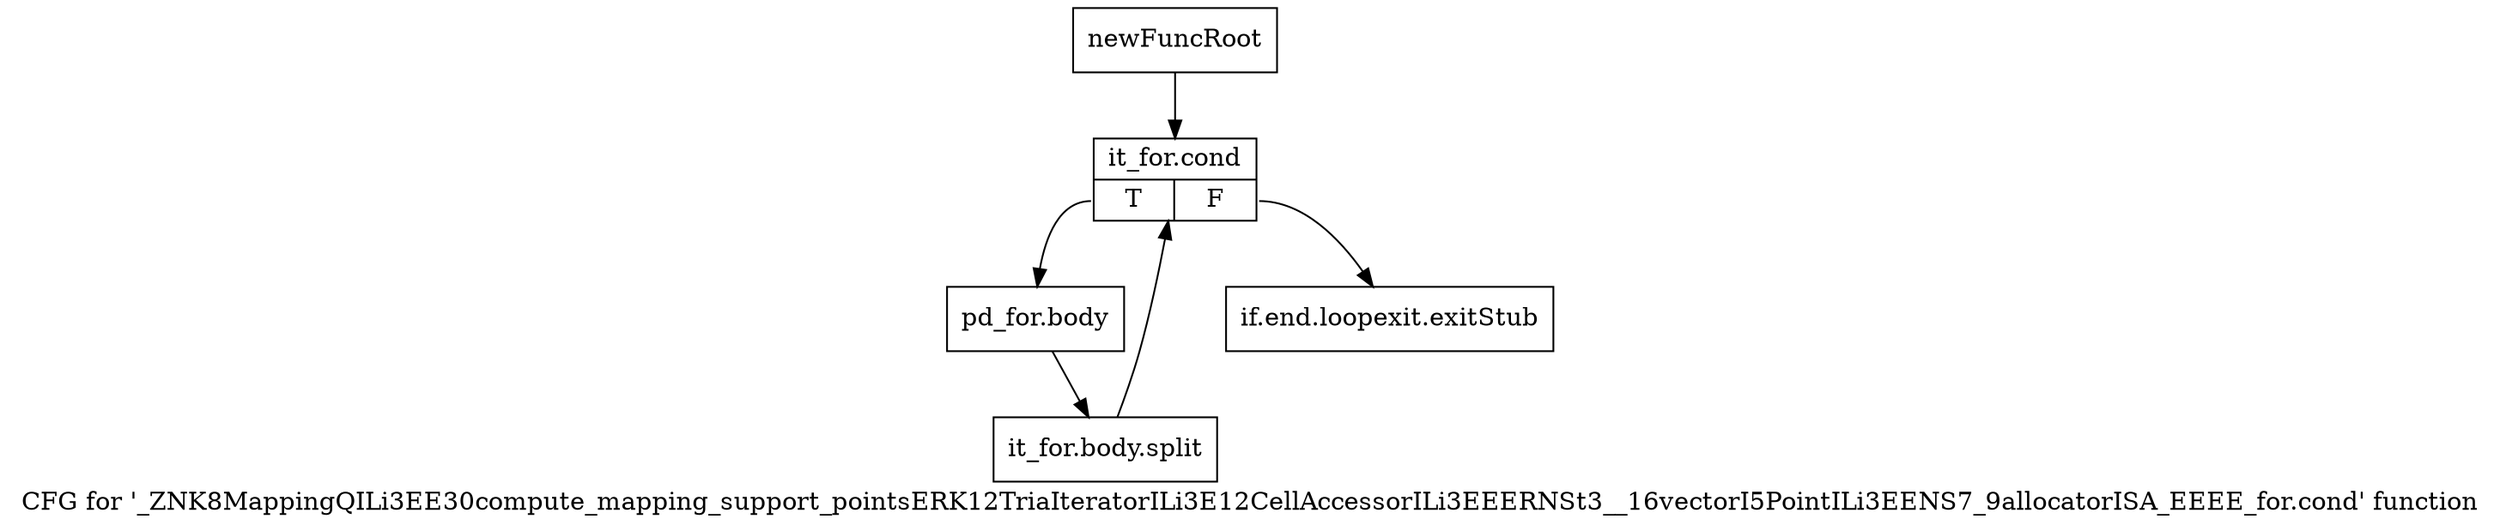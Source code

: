 digraph "CFG for '_ZNK8MappingQILi3EE30compute_mapping_support_pointsERK12TriaIteratorILi3E12CellAccessorILi3EEERNSt3__16vectorI5PointILi3EENS7_9allocatorISA_EEEE_for.cond' function" {
	label="CFG for '_ZNK8MappingQILi3EE30compute_mapping_support_pointsERK12TriaIteratorILi3E12CellAccessorILi3EEERNSt3__16vectorI5PointILi3EENS7_9allocatorISA_EEEE_for.cond' function";

	Node0x94ab5f0 [shape=record,label="{newFuncRoot}"];
	Node0x94ab5f0 -> Node0x94ab690;
	Node0x94ab640 [shape=record,label="{if.end.loopexit.exitStub}"];
	Node0x94ab690 [shape=record,label="{it_for.cond|{<s0>T|<s1>F}}"];
	Node0x94ab690:s0 -> Node0x94ab6e0;
	Node0x94ab690:s1 -> Node0x94ab640;
	Node0x94ab6e0 [shape=record,label="{pd_for.body}"];
	Node0x94ab6e0 -> Node0xb61c260;
	Node0xb61c260 [shape=record,label="{it_for.body.split}"];
	Node0xb61c260 -> Node0x94ab690;
}
